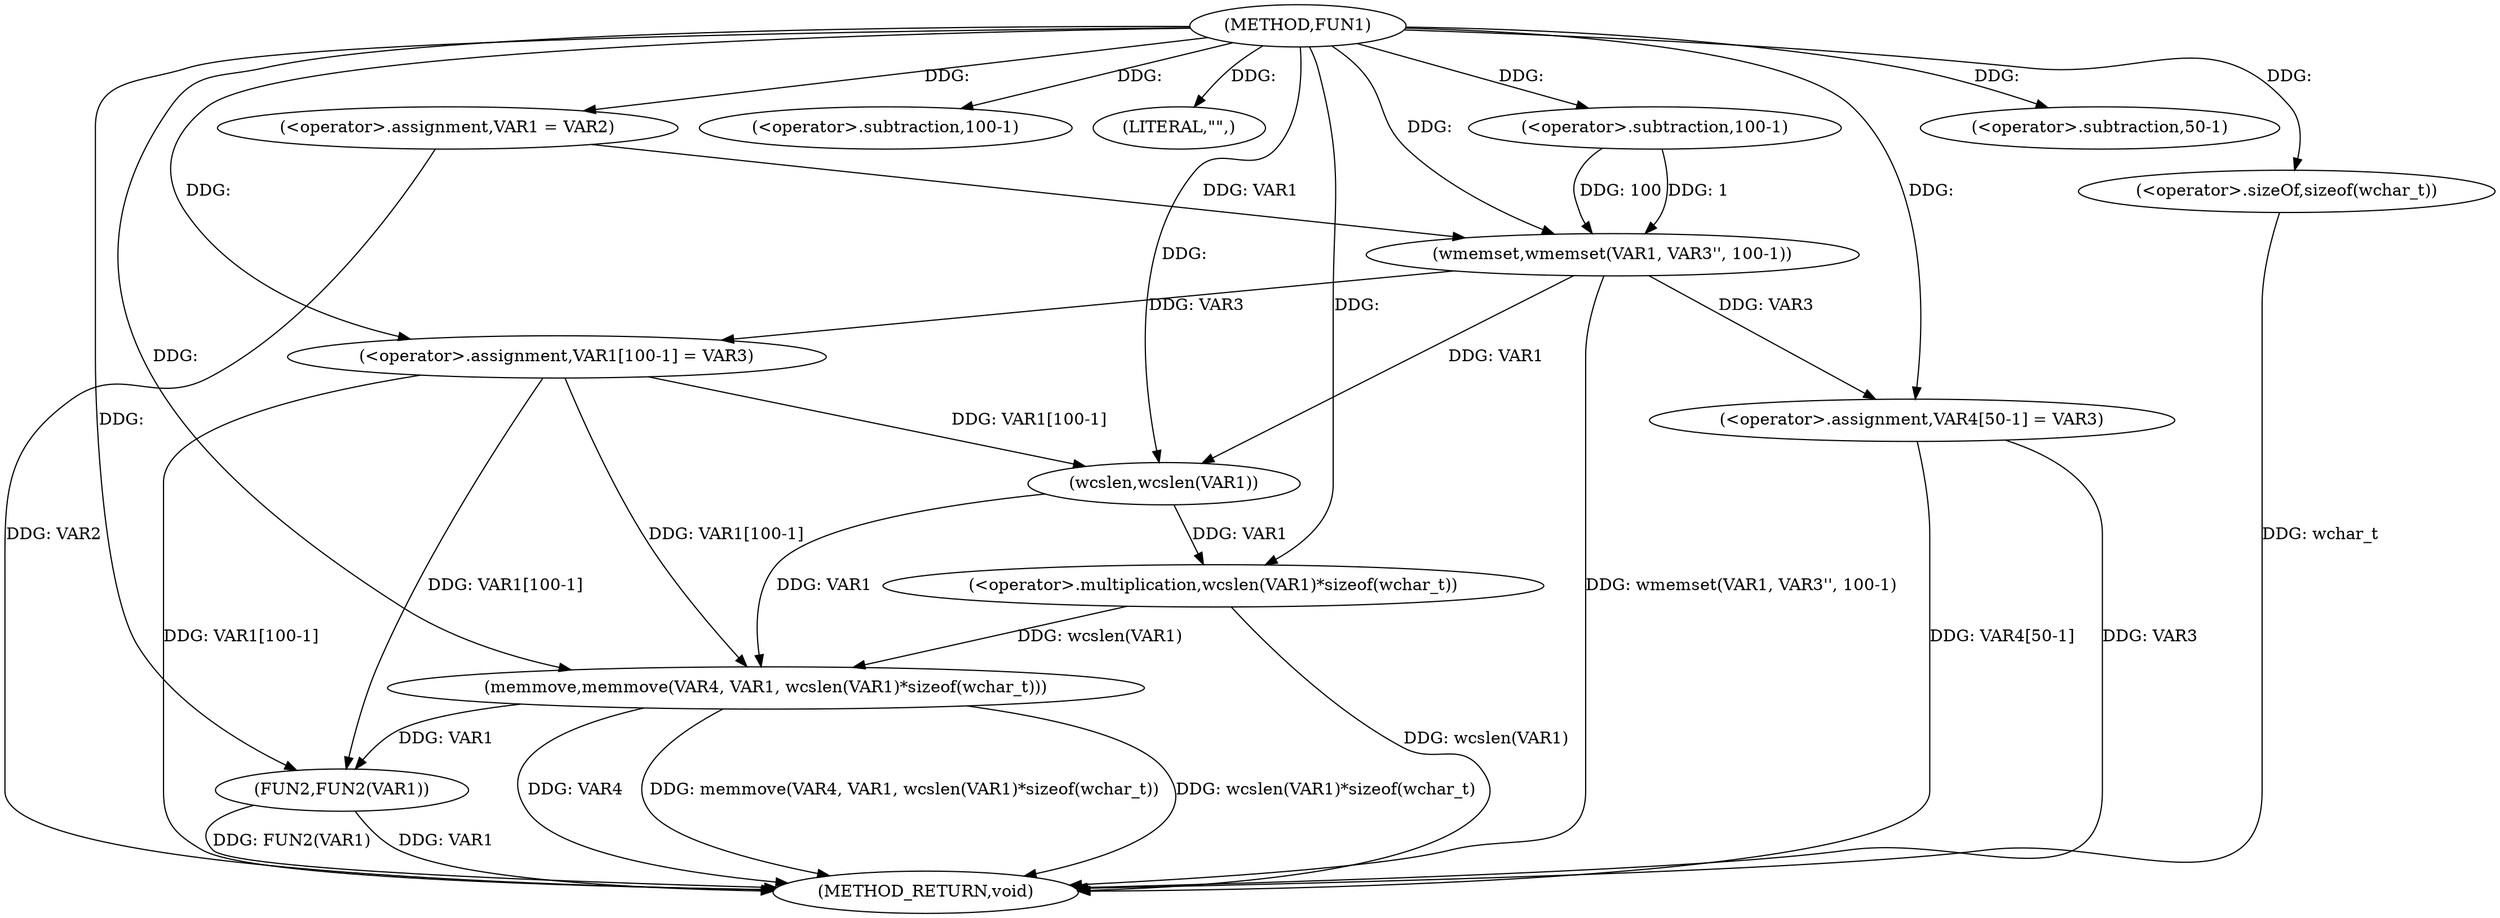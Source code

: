 digraph FUN1 {  
"1000100" [label = "(METHOD,FUN1)" ]
"1000139" [label = "(METHOD_RETURN,void)" ]
"1000104" [label = "(<operator>.assignment,VAR1 = VAR2)" ]
"1000107" [label = "(wmemset,wmemset(VAR1, VAR3'', 100-1))" ]
"1000110" [label = "(<operator>.subtraction,100-1)" ]
"1000113" [label = "(<operator>.assignment,VAR1[100-1] = VAR3)" ]
"1000116" [label = "(<operator>.subtraction,100-1)" ]
"1000121" [label = "(LITERAL,\"\",)" ]
"1000122" [label = "(memmove,memmove(VAR4, VAR1, wcslen(VAR1)*sizeof(wchar_t)))" ]
"1000125" [label = "(<operator>.multiplication,wcslen(VAR1)*sizeof(wchar_t))" ]
"1000126" [label = "(wcslen,wcslen(VAR1))" ]
"1000128" [label = "(<operator>.sizeOf,sizeof(wchar_t))" ]
"1000130" [label = "(<operator>.assignment,VAR4[50-1] = VAR3)" ]
"1000133" [label = "(<operator>.subtraction,50-1)" ]
"1000137" [label = "(FUN2,FUN2(VAR1))" ]
  "1000122" -> "1000139"  [ label = "DDG: wcslen(VAR1)*sizeof(wchar_t)"] 
  "1000107" -> "1000139"  [ label = "DDG: wmemset(VAR1, VAR3'', 100-1)"] 
  "1000113" -> "1000139"  [ label = "DDG: VAR1[100-1]"] 
  "1000122" -> "1000139"  [ label = "DDG: VAR4"] 
  "1000128" -> "1000139"  [ label = "DDG: wchar_t"] 
  "1000130" -> "1000139"  [ label = "DDG: VAR4[50-1]"] 
  "1000125" -> "1000139"  [ label = "DDG: wcslen(VAR1)"] 
  "1000130" -> "1000139"  [ label = "DDG: VAR3"] 
  "1000122" -> "1000139"  [ label = "DDG: memmove(VAR4, VAR1, wcslen(VAR1)*sizeof(wchar_t))"] 
  "1000137" -> "1000139"  [ label = "DDG: VAR1"] 
  "1000137" -> "1000139"  [ label = "DDG: FUN2(VAR1)"] 
  "1000104" -> "1000139"  [ label = "DDG: VAR2"] 
  "1000100" -> "1000104"  [ label = "DDG: "] 
  "1000104" -> "1000107"  [ label = "DDG: VAR1"] 
  "1000100" -> "1000107"  [ label = "DDG: "] 
  "1000110" -> "1000107"  [ label = "DDG: 100"] 
  "1000110" -> "1000107"  [ label = "DDG: 1"] 
  "1000100" -> "1000110"  [ label = "DDG: "] 
  "1000107" -> "1000113"  [ label = "DDG: VAR3"] 
  "1000100" -> "1000113"  [ label = "DDG: "] 
  "1000100" -> "1000116"  [ label = "DDG: "] 
  "1000100" -> "1000121"  [ label = "DDG: "] 
  "1000100" -> "1000122"  [ label = "DDG: "] 
  "1000113" -> "1000122"  [ label = "DDG: VAR1[100-1]"] 
  "1000126" -> "1000122"  [ label = "DDG: VAR1"] 
  "1000125" -> "1000122"  [ label = "DDG: wcslen(VAR1)"] 
  "1000126" -> "1000125"  [ label = "DDG: VAR1"] 
  "1000107" -> "1000126"  [ label = "DDG: VAR1"] 
  "1000113" -> "1000126"  [ label = "DDG: VAR1[100-1]"] 
  "1000100" -> "1000126"  [ label = "DDG: "] 
  "1000100" -> "1000125"  [ label = "DDG: "] 
  "1000100" -> "1000128"  [ label = "DDG: "] 
  "1000100" -> "1000130"  [ label = "DDG: "] 
  "1000107" -> "1000130"  [ label = "DDG: VAR3"] 
  "1000100" -> "1000133"  [ label = "DDG: "] 
  "1000113" -> "1000137"  [ label = "DDG: VAR1[100-1]"] 
  "1000122" -> "1000137"  [ label = "DDG: VAR1"] 
  "1000100" -> "1000137"  [ label = "DDG: "] 
}
